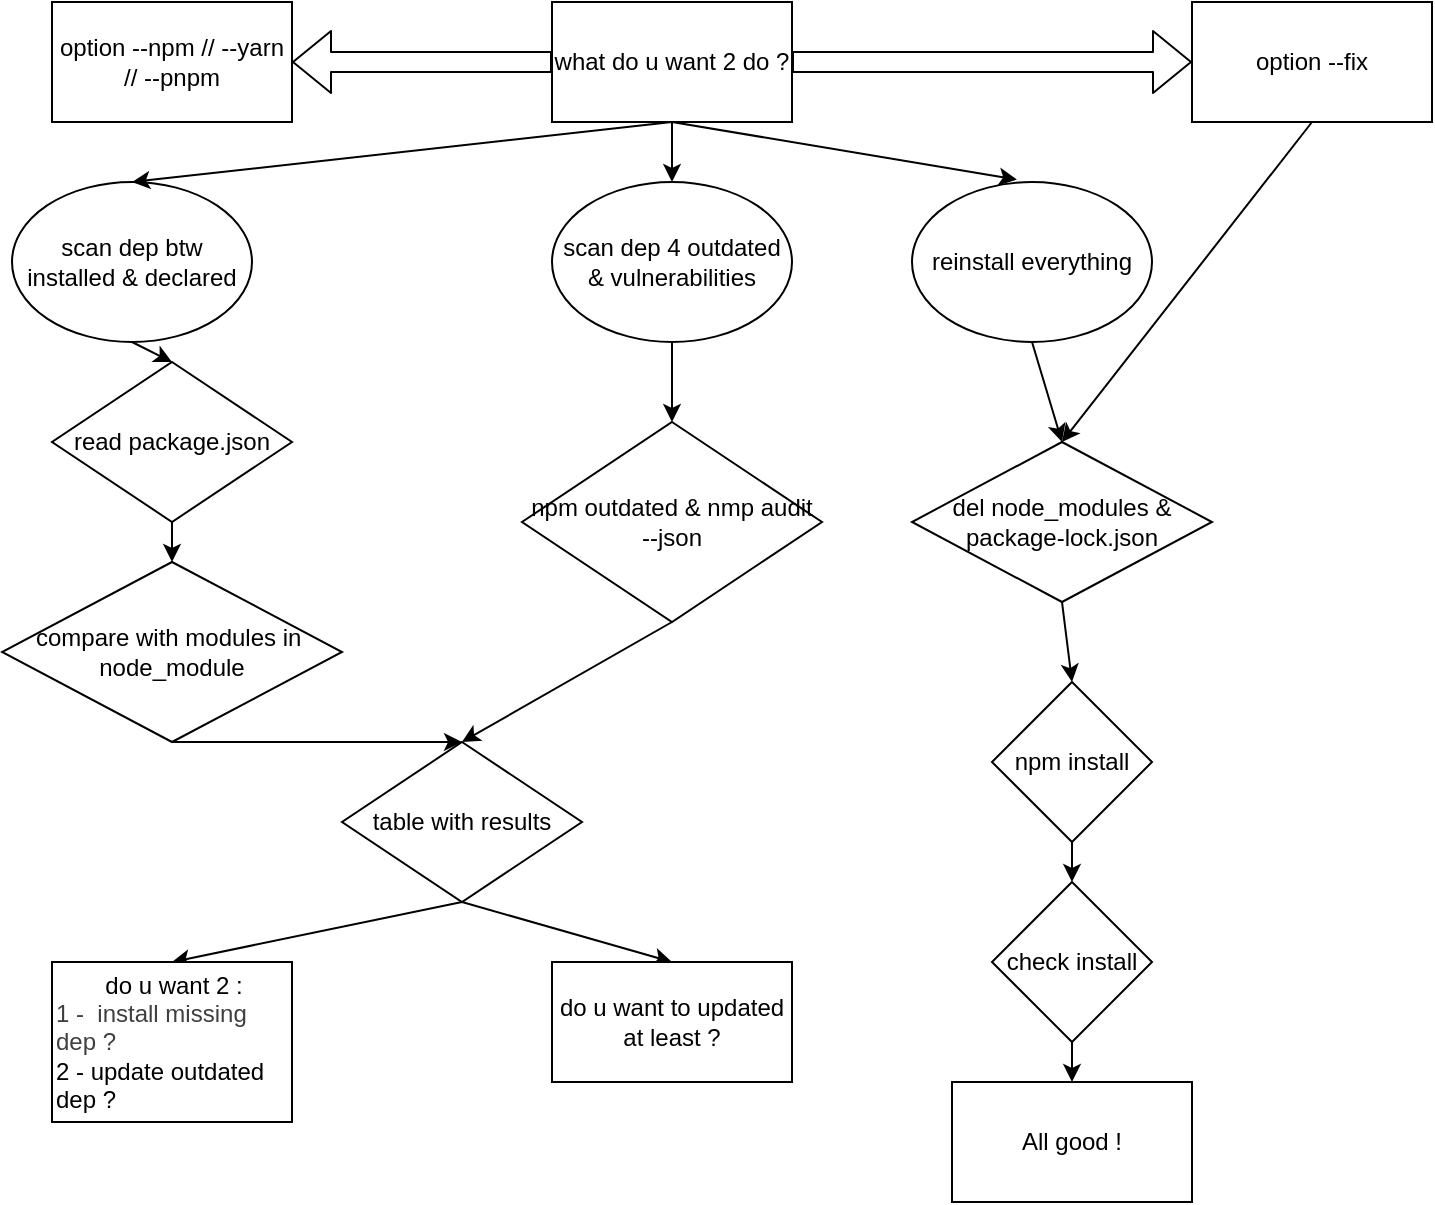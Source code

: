 <mxfile>
    <diagram id="yKuFA-ZJxcb6SuRWr-D8" name="Page-1">
        <mxGraphModel dx="1958" dy="662" grid="1" gridSize="10" guides="1" tooltips="1" connect="1" arrows="1" fold="1" page="1" pageScale="1" pageWidth="850" pageHeight="1100" background="#FFFFFF" math="0" shadow="0">
            <root>
                <mxCell id="0"/>
                <mxCell id="1" parent="0"/>
                <mxCell id="10" style="edgeStyle=none;html=1;entryX=0.5;entryY=0;entryDx=0;entryDy=0;" edge="1" parent="1" source="2" target="5">
                    <mxGeometry relative="1" as="geometry"/>
                </mxCell>
                <mxCell id="2" value="what do u want 2 do ?" style="rounded=0;whiteSpace=wrap;html=1;" vertex="1" parent="1">
                    <mxGeometry x="270" width="120" height="60" as="geometry"/>
                </mxCell>
                <mxCell id="15" style="edgeStyle=none;html=1;exitX=0.5;exitY=1;exitDx=0;exitDy=0;entryX=0.5;entryY=0;entryDx=0;entryDy=0;" edge="1" parent="1" source="3" target="12">
                    <mxGeometry relative="1" as="geometry"/>
                </mxCell>
                <mxCell id="3" value="scan dep btw installed &amp;amp; declared" style="ellipse;whiteSpace=wrap;html=1;" vertex="1" parent="1">
                    <mxGeometry y="90" width="120" height="80" as="geometry"/>
                </mxCell>
                <mxCell id="21" style="edgeStyle=none;html=1;exitX=0.5;exitY=1;exitDx=0;exitDy=0;entryX=0.5;entryY=0;entryDx=0;entryDy=0;" edge="1" parent="1" source="5" target="22">
                    <mxGeometry relative="1" as="geometry"/>
                </mxCell>
                <mxCell id="5" value="scan dep 4 outdated &amp;amp; vulnerabilities" style="ellipse;whiteSpace=wrap;html=1;" vertex="1" parent="1">
                    <mxGeometry x="270" y="90" width="120" height="80" as="geometry"/>
                </mxCell>
                <mxCell id="28" style="edgeStyle=none;html=1;exitX=0.5;exitY=1;exitDx=0;exitDy=0;entryX=0.5;entryY=0;entryDx=0;entryDy=0;" edge="1" parent="1" source="6" target="27">
                    <mxGeometry relative="1" as="geometry"/>
                </mxCell>
                <mxCell id="6" value="reinstall everything" style="ellipse;whiteSpace=wrap;html=1;" vertex="1" parent="1">
                    <mxGeometry x="450" y="90" width="120" height="80" as="geometry"/>
                </mxCell>
                <mxCell id="7" value="" style="endArrow=classic;html=1;entryX=0.5;entryY=0;entryDx=0;entryDy=0;" edge="1" parent="1" target="3">
                    <mxGeometry width="50" height="50" relative="1" as="geometry">
                        <mxPoint x="330" y="60" as="sourcePoint"/>
                        <mxPoint x="390" y="190" as="targetPoint"/>
                    </mxGeometry>
                </mxCell>
                <mxCell id="9" style="edgeStyle=none;html=1;exitX=0.5;exitY=1;exitDx=0;exitDy=0;entryX=0.437;entryY=-0.015;entryDx=0;entryDy=0;entryPerimeter=0;" edge="1" parent="1" source="2" target="6">
                    <mxGeometry relative="1" as="geometry"/>
                </mxCell>
                <mxCell id="17" style="edgeStyle=none;html=1;exitX=0.5;exitY=1;exitDx=0;exitDy=0;entryX=0.5;entryY=0;entryDx=0;entryDy=0;" edge="1" parent="1" source="12" target="13">
                    <mxGeometry relative="1" as="geometry"/>
                </mxCell>
                <mxCell id="12" value="read package.json" style="rhombus;whiteSpace=wrap;html=1;" vertex="1" parent="1">
                    <mxGeometry x="20" y="180" width="120" height="80" as="geometry"/>
                </mxCell>
                <mxCell id="18" style="edgeStyle=none;html=1;exitX=0.5;exitY=1;exitDx=0;exitDy=0;entryX=0.5;entryY=0;entryDx=0;entryDy=0;" edge="1" parent="1" source="13" target="14">
                    <mxGeometry relative="1" as="geometry"/>
                </mxCell>
                <mxCell id="13" value="compare with modules in&amp;nbsp; node_module" style="rhombus;whiteSpace=wrap;html=1;" vertex="1" parent="1">
                    <mxGeometry x="-5" y="280" width="170" height="90" as="geometry"/>
                </mxCell>
                <mxCell id="20" style="edgeStyle=none;html=1;exitX=0.5;exitY=1;exitDx=0;exitDy=0;entryX=0.5;entryY=0;entryDx=0;entryDy=0;" edge="1" parent="1" source="14" target="19">
                    <mxGeometry relative="1" as="geometry"/>
                </mxCell>
                <mxCell id="26" style="edgeStyle=none;html=1;exitX=0.5;exitY=1;exitDx=0;exitDy=0;entryX=0.5;entryY=0;entryDx=0;entryDy=0;" edge="1" parent="1" source="14" target="25">
                    <mxGeometry relative="1" as="geometry"/>
                </mxCell>
                <mxCell id="14" value="table with results" style="rhombus;whiteSpace=wrap;html=1;" vertex="1" parent="1">
                    <mxGeometry x="165" y="370" width="120" height="80" as="geometry"/>
                </mxCell>
                <mxCell id="19" value="&lt;div style=&quot;text-align: center;&quot;&gt;&lt;span style=&quot;background-color: transparent;&quot;&gt;do u want 2 :&lt;/span&gt;&lt;/div&gt;&lt;div&gt;&lt;div style=&quot;&quot;&gt;&lt;span style=&quot;color: rgb(63, 63, 63); background-color: transparent;&quot;&gt;1 -&amp;nbsp; install missing dep ?&amp;nbsp;&lt;/span&gt;&lt;/div&gt;2 - update outdated dep ?&lt;/div&gt;" style="rounded=0;whiteSpace=wrap;html=1;align=left;" vertex="1" parent="1">
                    <mxGeometry x="20" y="480" width="120" height="80" as="geometry"/>
                </mxCell>
                <mxCell id="24" style="edgeStyle=none;html=1;exitX=0.5;exitY=1;exitDx=0;exitDy=0;entryX=0.5;entryY=0;entryDx=0;entryDy=0;" edge="1" parent="1" source="22" target="14">
                    <mxGeometry relative="1" as="geometry"/>
                </mxCell>
                <mxCell id="22" value="npm outdated &amp;amp; nmp audit --json" style="rhombus;whiteSpace=wrap;html=1;" vertex="1" parent="1">
                    <mxGeometry x="255" y="210" width="150" height="100" as="geometry"/>
                </mxCell>
                <mxCell id="25" value="do u want to updated at least ?" style="rounded=0;whiteSpace=wrap;html=1;" vertex="1" parent="1">
                    <mxGeometry x="270" y="480" width="120" height="60" as="geometry"/>
                </mxCell>
                <mxCell id="30" style="edgeStyle=none;html=1;exitX=0.5;exitY=1;exitDx=0;exitDy=0;entryX=0.5;entryY=0;entryDx=0;entryDy=0;" edge="1" parent="1" source="27" target="29">
                    <mxGeometry relative="1" as="geometry"/>
                </mxCell>
                <mxCell id="27" value="del node_modules &amp;amp; package-lock.json" style="rhombus;whiteSpace=wrap;html=1;" vertex="1" parent="1">
                    <mxGeometry x="450" y="220" width="150" height="80" as="geometry"/>
                </mxCell>
                <mxCell id="32" style="edgeStyle=none;html=1;exitX=0.5;exitY=1;exitDx=0;exitDy=0;entryX=0.5;entryY=0;entryDx=0;entryDy=0;" edge="1" parent="1" source="29" target="31">
                    <mxGeometry relative="1" as="geometry"/>
                </mxCell>
                <mxCell id="29" value="npm install" style="rhombus;whiteSpace=wrap;html=1;" vertex="1" parent="1">
                    <mxGeometry x="490" y="340" width="80" height="80" as="geometry"/>
                </mxCell>
                <mxCell id="34" style="edgeStyle=none;html=1;exitX=0.5;exitY=1;exitDx=0;exitDy=0;entryX=0.5;entryY=0;entryDx=0;entryDy=0;" edge="1" parent="1" source="31" target="33">
                    <mxGeometry relative="1" as="geometry"/>
                </mxCell>
                <mxCell id="31" value="check install" style="rhombus;whiteSpace=wrap;html=1;" vertex="1" parent="1">
                    <mxGeometry x="490" y="440" width="80" height="80" as="geometry"/>
                </mxCell>
                <mxCell id="33" value="All good !" style="rounded=0;whiteSpace=wrap;html=1;" vertex="1" parent="1">
                    <mxGeometry x="470" y="540" width="120" height="60" as="geometry"/>
                </mxCell>
                <mxCell id="38" style="edgeStyle=none;html=1;exitX=0.5;exitY=1;exitDx=0;exitDy=0;entryX=0.5;entryY=0;entryDx=0;entryDy=0;" edge="1" parent="1" source="35" target="27">
                    <mxGeometry relative="1" as="geometry"/>
                </mxCell>
                <mxCell id="35" value="option --fix" style="rounded=0;whiteSpace=wrap;html=1;" vertex="1" parent="1">
                    <mxGeometry x="590" width="120" height="60" as="geometry"/>
                </mxCell>
                <mxCell id="36" value="" style="shape=flexArrow;endArrow=classic;html=1;exitX=1;exitY=0.5;exitDx=0;exitDy=0;entryX=0;entryY=0.5;entryDx=0;entryDy=0;" edge="1" parent="1" source="2" target="35">
                    <mxGeometry width="50" height="50" relative="1" as="geometry">
                        <mxPoint x="430" y="230" as="sourcePoint"/>
                        <mxPoint x="480" y="180" as="targetPoint"/>
                    </mxGeometry>
                </mxCell>
                <mxCell id="39" value="option --npm // --yarn // --pnpm" style="rounded=0;whiteSpace=wrap;html=1;" vertex="1" parent="1">
                    <mxGeometry x="20" width="120" height="60" as="geometry"/>
                </mxCell>
                <mxCell id="40" value="" style="shape=flexArrow;endArrow=classic;html=1;exitX=0;exitY=0.5;exitDx=0;exitDy=0;entryX=1;entryY=0.5;entryDx=0;entryDy=0;" edge="1" parent="1" source="2" target="39">
                    <mxGeometry width="50" height="50" relative="1" as="geometry">
                        <mxPoint x="500" y="340" as="sourcePoint"/>
                        <mxPoint x="550" y="290" as="targetPoint"/>
                    </mxGeometry>
                </mxCell>
            </root>
        </mxGraphModel>
    </diagram>
</mxfile>